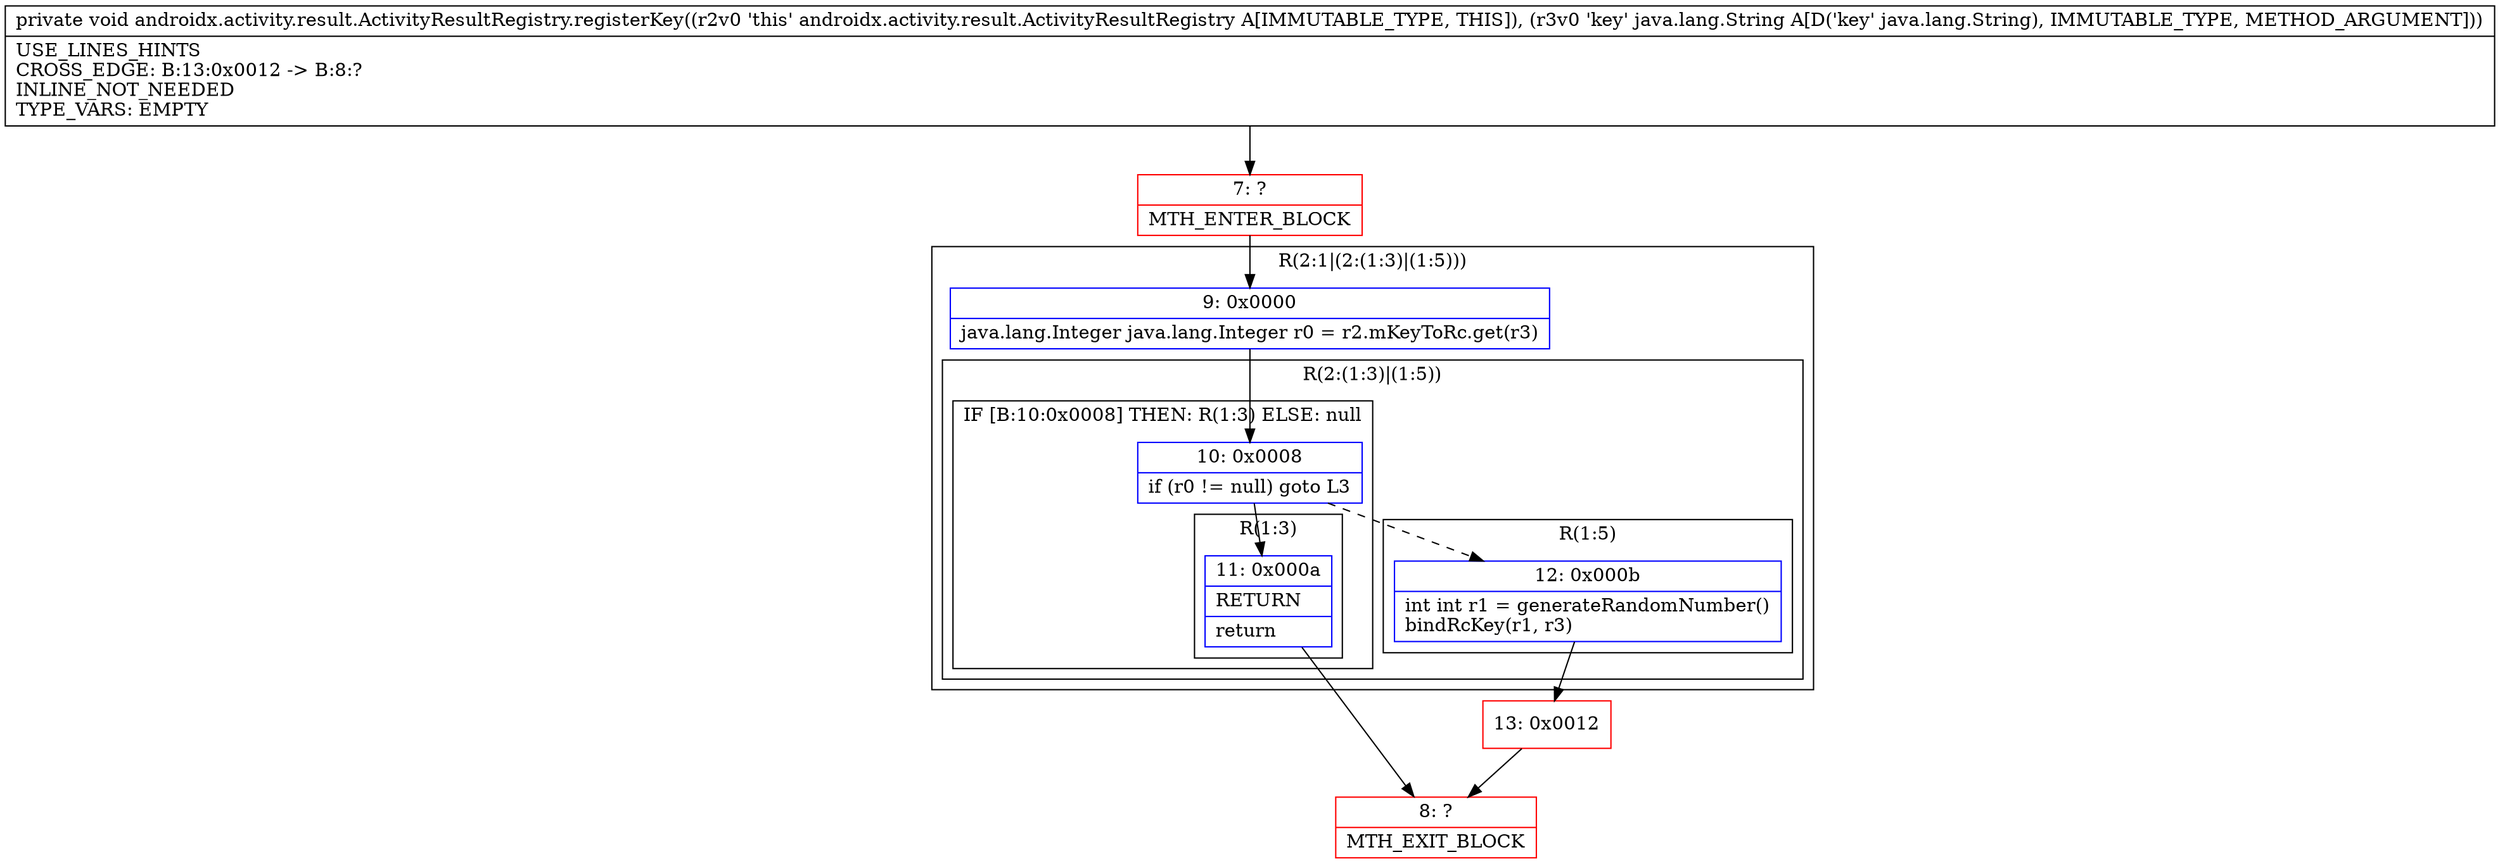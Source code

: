 digraph "CFG forandroidx.activity.result.ActivityResultRegistry.registerKey(Ljava\/lang\/String;)V" {
subgraph cluster_Region_81104110 {
label = "R(2:1|(2:(1:3)|(1:5)))";
node [shape=record,color=blue];
Node_9 [shape=record,label="{9\:\ 0x0000|java.lang.Integer java.lang.Integer r0 = r2.mKeyToRc.get(r3)\l}"];
subgraph cluster_Region_1360485977 {
label = "R(2:(1:3)|(1:5))";
node [shape=record,color=blue];
subgraph cluster_IfRegion_118939034 {
label = "IF [B:10:0x0008] THEN: R(1:3) ELSE: null";
node [shape=record,color=blue];
Node_10 [shape=record,label="{10\:\ 0x0008|if (r0 != null) goto L3\l}"];
subgraph cluster_Region_887276425 {
label = "R(1:3)";
node [shape=record,color=blue];
Node_11 [shape=record,label="{11\:\ 0x000a|RETURN\l|return\l}"];
}
}
subgraph cluster_Region_1465759401 {
label = "R(1:5)";
node [shape=record,color=blue];
Node_12 [shape=record,label="{12\:\ 0x000b|int int r1 = generateRandomNumber()\lbindRcKey(r1, r3)\l}"];
}
}
}
Node_7 [shape=record,color=red,label="{7\:\ ?|MTH_ENTER_BLOCK\l}"];
Node_8 [shape=record,color=red,label="{8\:\ ?|MTH_EXIT_BLOCK\l}"];
Node_13 [shape=record,color=red,label="{13\:\ 0x0012}"];
MethodNode[shape=record,label="{private void androidx.activity.result.ActivityResultRegistry.registerKey((r2v0 'this' androidx.activity.result.ActivityResultRegistry A[IMMUTABLE_TYPE, THIS]), (r3v0 'key' java.lang.String A[D('key' java.lang.String), IMMUTABLE_TYPE, METHOD_ARGUMENT]))  | USE_LINES_HINTS\lCROSS_EDGE: B:13:0x0012 \-\> B:8:?\lINLINE_NOT_NEEDED\lTYPE_VARS: EMPTY\l}"];
MethodNode -> Node_7;Node_9 -> Node_10;
Node_10 -> Node_11;
Node_10 -> Node_12[style=dashed];
Node_11 -> Node_8;
Node_12 -> Node_13;
Node_7 -> Node_9;
Node_13 -> Node_8;
}


